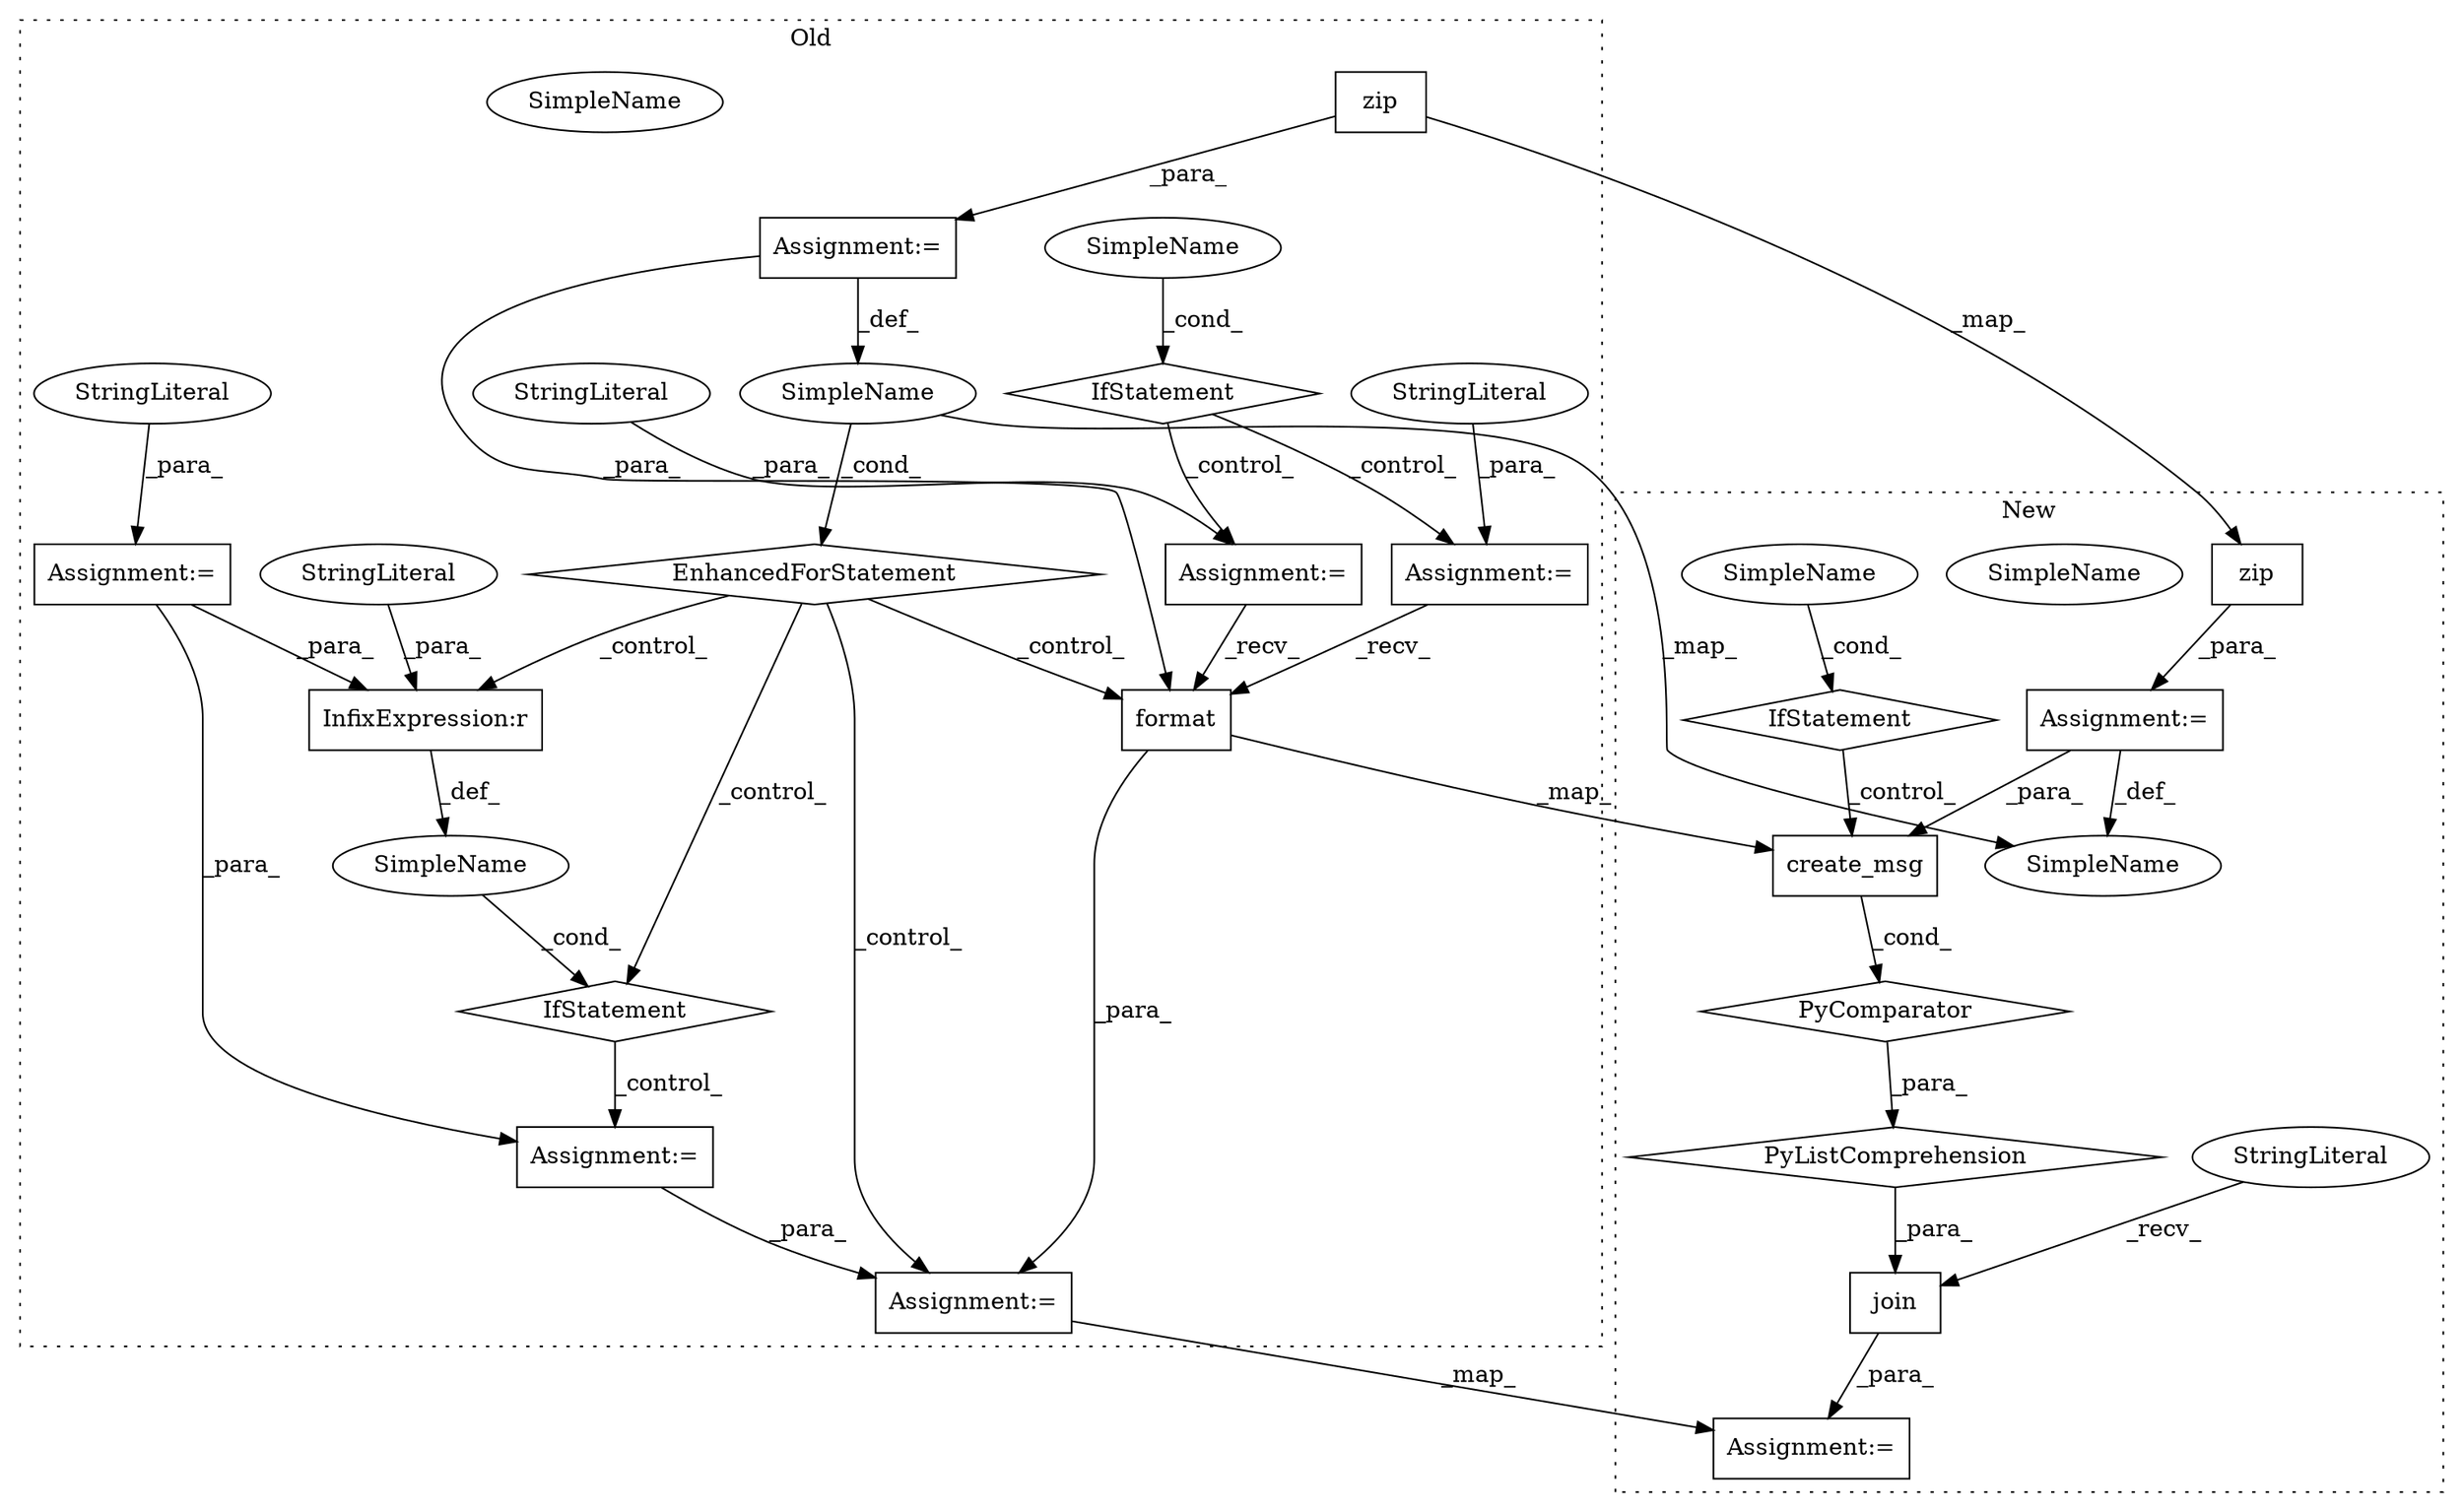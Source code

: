 digraph G {
subgraph cluster0 {
1 [label="format" a="32" s="4767,4783" l="7,1" shape="box"];
3 [label="EnhancedForStatement" a="70" s="4601,4682" l="57,2" shape="diamond"];
5 [label="zip" a="32" s="4666,4681" l="4,1" shape="box"];
7 [label="InfixExpression:r" a="27" s="4701" l="4" shape="box"];
9 [label="SimpleName" a="42" s="4662" l="1" shape="ellipse"];
11 [label="IfStatement" a="25" s="4694,4707" l="4,2" shape="diamond"];
13 [label="SimpleName" a="42" s="" l="" shape="ellipse"];
14 [label="Assignment:=" a="7" s="4724" l="2" shape="box"];
16 [label="Assignment:=" a="7" s="4601,4682" l="57,2" shape="box"];
17 [label="Assignment:=" a="7" s="4590" l="1" shape="box"];
20 [label="StringLiteral" a="45" s="4591" l="2" shape="ellipse"];
21 [label="Assignment:=" a="7" s="4489" l="1" shape="box"];
22 [label="IfStatement" a="25" s="4388,4404" l="4,2" shape="diamond"];
23 [label="SimpleName" a="42" s="4392" l="12" shape="ellipse"];
24 [label="StringLiteral" a="45" s="4490" l="20" shape="ellipse"];
25 [label="Assignment:=" a="7" s="4425" l="1" shape="box"];
26 [label="StringLiteral" a="45" s="4426" l="30" shape="ellipse"];
27 [label="StringLiteral" a="45" s="4705" l="2" shape="ellipse"];
29 [label="Assignment:=" a="7" s="4753" l="2" shape="box"];
31 [label="SimpleName" a="42" s="4392" l="12" shape="ellipse"];
label = "Old";
style="dotted";
}
subgraph cluster1 {
2 [label="create_msg" a="32" s="5131,5151" l="11,1" shape="box"];
4 [label="zip" a="32" s="5223,5238" l="4,1" shape="box"];
6 [label="PyComparator" a="113" s="5216" l="32" shape="diamond"];
8 [label="IfStatement" a="25" s="5216" l="32" shape="diamond"];
10 [label="SimpleName" a="42" s="5219" l="1" shape="ellipse"];
12 [label="SimpleName" a="42" s="5243" l="5" shape="ellipse"];
15 [label="join" a="32" s="5113,5256" l="18,-5" shape="box"];
18 [label="Assignment:=" a="7" s="5216" l="32" shape="box"];
19 [label="StringLiteral" a="45" s="5108" l="4" shape="ellipse"];
28 [label="PyListComprehension" a="109" s="5131" l="125" shape="diamond"];
30 [label="Assignment:=" a="7" s="5107" l="1" shape="box"];
32 [label="SimpleName" a="42" s="5243" l="5" shape="ellipse"];
label = "New";
style="dotted";
}
1 -> 29 [label="_para_"];
1 -> 2 [label="_map_"];
2 -> 6 [label="_cond_"];
3 -> 29 [label="_control_"];
3 -> 11 [label="_control_"];
3 -> 1 [label="_control_"];
3 -> 7 [label="_control_"];
4 -> 18 [label="_para_"];
5 -> 4 [label="_map_"];
5 -> 16 [label="_para_"];
6 -> 28 [label="_para_"];
7 -> 13 [label="_def_"];
8 -> 2 [label="_control_"];
9 -> 3 [label="_cond_"];
9 -> 10 [label="_map_"];
11 -> 14 [label="_control_"];
13 -> 11 [label="_cond_"];
14 -> 29 [label="_para_"];
15 -> 30 [label="_para_"];
16 -> 1 [label="_para_"];
16 -> 9 [label="_def_"];
17 -> 14 [label="_para_"];
17 -> 7 [label="_para_"];
18 -> 10 [label="_def_"];
18 -> 2 [label="_para_"];
19 -> 15 [label="_recv_"];
20 -> 17 [label="_para_"];
21 -> 1 [label="_recv_"];
22 -> 21 [label="_control_"];
22 -> 25 [label="_control_"];
24 -> 21 [label="_para_"];
25 -> 1 [label="_recv_"];
26 -> 25 [label="_para_"];
27 -> 7 [label="_para_"];
28 -> 15 [label="_para_"];
29 -> 30 [label="_map_"];
31 -> 22 [label="_cond_"];
32 -> 8 [label="_cond_"];
}